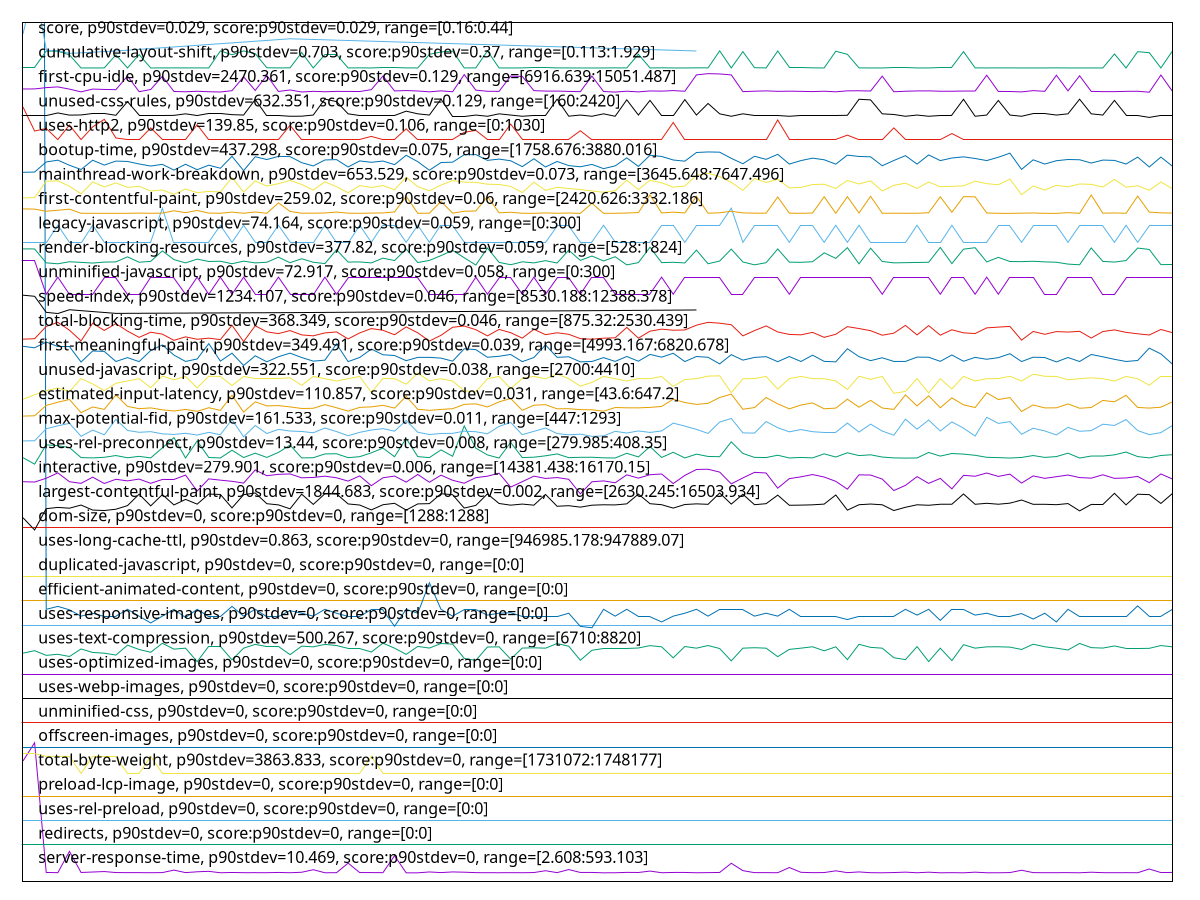 reset

$serverResponseTimeP90Stdev10469ScoreP90Stdev0Range2608593103 <<EOF
0 4.938210494431841
1 5.683629653021241
2 0.37080613270777485
3 0.3612603500721799
4 1.2342754047226232
5 0.36954298566714794
6 0.38832778665704276
7 0.40754566663229536
8 0.3667279722623222
9 0.36256860950711495
10 0.36283928387296355
11 0.35978066353887406
12 0.36506783615178395
13 0.4664083187255105
14 0.36381371159001863
15 0.39846905289750467
16 0.41615311146628176
17 0.3583280444421531
18 0.3702647839760776
19 0.3616122267477831
20 0.36205432821200256
21 0.3608814059599918
22 0.37117605434110135
23 0.3592032248917303
24 0.37868275675396995
25 0.4824051737471644
26 0.35860774128686335
27 0.3601956975665086
28 0.7527998427510827
29 0.364923476489998
30 0.3653204655599093
31 0.3611250128892556
32 1.0565055037121056
33 0.3559641549804084
34 0.35650550371210565
35 0.390845058259435
36 0.3650588136729223
37 0.39246910445452676
38 0.3810195787791298
39 0.36323627294287486
40 0.35938367446896274
41 0.35898668539905143
42 0.36197312590224795
43 0.3588603706949887
44 0.36717007372654165
45 0.4415333445040215
46 0.3635791271396165
47 0.4893975948649207
48 0.3701745591874614
49 0.3714106387915035
50 0.35590099762837707
51 0.35851751649824715
52 0.3735850561971541
53 0.36942569344194687
54 0.4273680526912766
55 0.35976261858115083
56 0.37024673901835436
57 0.37071590791915865
58 0.3585536064136936
59 0.3633264977314911
60 0.3708332001443597
61 0.7465472648999794
62 0.4442942230356775
63 0.36255056454939166
64 0.36270394669003925
65 0.3598167534543205
66 0.5719262090121675
67 0.37621962002474746
68 0.36237011497215926
69 0.36652947772736655
70 0.43717548721385857
71 0.3628573288306868
72 0.391963845638276
73 0.3607460687770675
74 0.3579039879356569
75 0.36683624200866166
76 0.38341955815632095
77 0.35847240410393905
78 0.3815970174262735
79 0.3566227959373067
80 0.3623881599298825
81 0.3562528743039803
82 0.3823188157352032
83 0.3586799211177563
84 0.35747993142916074
85 0.3658708367704682
86 0.4611662585069087
87 0.36343476747783054
88 0.36068291142503617
89 0.36145884460713557
90 0.362496429676222
91 0.3575611337389153
92 0.38073988193441954
93 0.3622257553103733
94 0.36037614714374105
95 0.3622257553103733
96 0.3586348087234482
97 0.5118996571458033
98 0.36651143276964326
99 0.3717264255516602
EOF

$redirectsP90Stdev0ScoreP90Stdev0Range00 <<EOF
0 1.5
1 1.5
2 1.5
3 1.5
4 1.5
5 1.5
6 1.5
7 1.5
8 1.5
9 1.5
10 1.5
11 1.5
12 1.5
13 1.5
14 1.5
15 1.5
16 1.5
17 1.5
18 1.5
19 1.5
20 1.5
21 1.5
22 1.5
23 1.5
24 1.5
25 1.5
26 1.5
27 1.5
28 1.5
29 1.5
30 1.5
31 1.5
32 1.5
33 1.5
34 1.5
35 1.5
36 1.5
37 1.5
38 1.5
39 1.5
40 1.5
41 1.5
42 1.5
43 1.5
44 1.5
45 1.5
46 1.5
47 1.5
48 1.5
49 1.5
50 1.5
51 1.5
52 1.5
53 1.5
54 1.5
55 1.5
56 1.5
57 1.5
58 1.5
59 1.5
60 1.5
61 1.5
62 1.5
63 1.5
64 1.5
65 1.5
66 1.5
67 1.5
68 1.5
69 1.5
70 1.5
71 1.5
72 1.5
73 1.5
74 1.5
75 1.5
76 1.5
77 1.5
78 1.5
79 1.5
80 1.5
81 1.5
82 1.5
83 1.5
84 1.5
85 1.5
86 1.5
87 1.5
88 1.5
89 1.5
90 1.5
91 1.5
92 1.5
93 1.5
94 1.5
95 1.5
96 1.5
97 1.5
98 1.5
99 1.5
EOF

$usesRelPreloadP90Stdev0ScoreP90Stdev0Range00 <<EOF
0 2.5
1 2.5
2 2.5
3 2.5
4 2.5
5 2.5
6 2.5
7 2.5
8 2.5
9 2.5
10 2.5
11 2.5
12 2.5
13 2.5
14 2.5
15 2.5
16 2.5
17 2.5
18 2.5
19 2.5
20 2.5
21 2.5
22 2.5
23 2.5
24 2.5
25 2.5
26 2.5
27 2.5
28 2.5
29 2.5
30 2.5
31 2.5
32 2.5
33 2.5
34 2.5
35 2.5
36 2.5
37 2.5
38 2.5
39 2.5
40 2.5
41 2.5
42 2.5
43 2.5
44 2.5
45 2.5
46 2.5
47 2.5
48 2.5
49 2.5
50 2.5
51 2.5
52 2.5
53 2.5
54 2.5
55 2.5
56 2.5
57 2.5
58 2.5
59 2.5
60 2.5
61 2.5
62 2.5
63 2.5
64 2.5
65 2.5
66 2.5
67 2.5
68 2.5
69 2.5
70 2.5
71 2.5
72 2.5
73 2.5
74 2.5
75 2.5
76 2.5
77 2.5
78 2.5
79 2.5
80 2.5
81 2.5
82 2.5
83 2.5
84 2.5
85 2.5
86 2.5
87 2.5
88 2.5
89 2.5
90 2.5
91 2.5
92 2.5
93 2.5
94 2.5
95 2.5
96 2.5
97 2.5
98 2.5
99 2.5
EOF

$preloadLcpImageP90Stdev0ScoreP90Stdev0Range00 <<EOF
0 3.5
1 3.5
2 3.5
3 3.5
4 3.5
5 3.5
6 3.5
7 3.5
8 3.5
9 3.5
10 3.5
11 3.5
12 3.5
13 3.5
14 3.5
15 3.5
16 3.5
17 3.5
18 3.5
19 3.5
20 3.5
21 3.5
22 3.5
23 3.5
24 3.5
25 3.5
26 3.5
27 3.5
28 3.5
29 3.5
30 3.5
31 3.5
32 3.5
33 3.5
34 3.5
35 3.5
36 3.5
37 3.5
38 3.5
39 3.5
40 3.5
41 3.5
42 3.5
43 3.5
44 3.5
45 3.5
46 3.5
47 3.5
48 3.5
49 3.5
50 3.5
51 3.5
52 3.5
53 3.5
54 3.5
55 3.5
56 3.5
57 3.5
58 3.5
59 3.5
60 3.5
61 3.5
62 3.5
63 3.5
64 3.5
65 3.5
66 3.5
67 3.5
68 3.5
69 3.5
70 3.5
71 3.5
72 3.5
73 3.5
74 3.5
75 3.5
76 3.5
77 3.5
78 3.5
79 3.5
80 3.5
81 3.5
82 3.5
83 3.5
84 3.5
85 3.5
86 3.5
87 3.5
88 3.5
89 3.5
90 3.5
91 3.5
92 3.5
93 3.5
94 3.5
95 3.5
96 3.5
97 3.5
98 3.5
99 3.5
EOF

$totalByteWeightP90Stdev3863833ScoreP90Stdev0Range17310721748177 <<EOF
0 5.240691184460744
1 5.239930521597387
2 5.127637666395003
3 5.1276852078239585
4 5.127542583537078
5 4.427732749252925
6 5.127495042108123
7 5.1274475006791675
8 5.1274475006791675
9 4.427827832110836
10 4.427637666395
11 5.127352417821243
12 4.427732749252925
13 4.427922914968761
14 4.427827832110836
15 4.427922914968761
16 4.427637666395
17 4.427637666395
18 4.4278753735398055
19 4.427827832110836
20 4.427922914968761
21 4.427732749252925
22 4.427732749252925
23 4.427922914968761
24 4.427685207823956
25 4.427732749252925
26 4.427827832110836
27 4.4278753735398055
28 4.427637666395
29 4.427732749252925
30 5.127399959250212
31 4.427827832110836
32 4.4281130806845965
33 4.427780290681881
34 4.428160622113552
35 4.4282081635425214
36 4.427827832110836
37 4.427732749252925
38 4.427922914968761
39 4.427827832110836
40 4.427637666395
41 4.427780290681881
42 4.427780290681881
43 4.427637666395
44 4.427732749252925
45 4.427732749252925
46 4.427637666395
47 4.427780290681881
48 4.427590124966045
49 4.42749504210812
50 4.427827832110836
51 4.427637666395
52 4.427827832110836
53 4.427732749252925
54 4.427732749252925
55 4.427637666395
56 4.427637666395
57 4.427780290681881
58 4.427922914968761
59 4.427732749252925
60 4.427732749252925
61 4.427922914968761
62 4.427732749252925
63 4.427685207823956
64 4.427780290681881
65 4.427827832110836
66 4.427780290681881
67 4.427732749252925
68 4.427732749252925
69 4.427732749252925
70 4.427732749252925
71 4.427685207823956
72 4.427732749252925
73 4.427732749252925
74 4.427732749252925
75 4.427685207823956
76 4.427827832110836
77 4.427732749252925
78 4.427922914968761
79 4.427685207823956
80 4.427827832110836
81 4.427827832110836
82 4.427732749252925
83 4.4278753735398055
84 4.427685207823956
85 4.427827832110836
86 4.427732749252925
87 4.427685207823956
88 4.427685207823956
89 4.427637666395
90 4.427827832110836
91 4.427780290681881
92 4.427827832110836
93 4.427732749252925
94 4.427732749252925
95 4.427827832110836
96 4.4278753735398055
97 4.427637666395
98 4.427590124966045
99 4.427827832110836
EOF

$offscreenImagesP90Stdev0ScoreP90Stdev0Range00 <<EOF
0 5.5
1 5.5
2 5.5
3 5.5
4 5.5
5 5.5
6 5.5
7 5.5
8 5.5
9 5.5
10 5.5
11 5.5
12 5.5
13 5.5
14 5.5
15 5.5
16 5.5
17 5.5
18 5.5
19 5.5
20 5.5
21 5.5
22 5.5
23 5.5
24 5.5
25 5.5
26 5.5
27 5.5
28 5.5
29 5.5
30 5.5
31 5.5
32 5.5
33 5.5
34 5.5
35 5.5
36 5.5
37 5.5
38 5.5
39 5.5
40 5.5
41 5.5
42 5.5
43 5.5
44 5.5
45 5.5
46 5.5
47 5.5
48 5.5
49 5.5
50 5.5
51 5.5
52 5.5
53 5.5
54 5.5
55 5.5
56 5.5
57 5.5
58 5.5
59 5.5
60 5.5
61 5.5
62 5.5
63 5.5
64 5.5
65 5.5
66 5.5
67 5.5
68 5.5
69 5.5
70 5.5
71 5.5
72 5.5
73 5.5
74 5.5
75 5.5
76 5.5
77 5.5
78 5.5
79 5.5
80 5.5
81 5.5
82 5.5
83 5.5
84 5.5
85 5.5
86 5.5
87 5.5
88 5.5
89 5.5
90 5.5
91 5.5
92 5.5
93 5.5
94 5.5
95 5.5
96 5.5
97 5.5
98 5.5
99 5.5
EOF

$unminifiedCssP90Stdev0ScoreP90Stdev0Range00 <<EOF
0 6.5
1 6.5
2 6.5
3 6.5
4 6.5
5 6.5
6 6.5
7 6.5
8 6.5
9 6.5
10 6.5
11 6.5
12 6.5
13 6.5
14 6.5
15 6.5
16 6.5
17 6.5
18 6.5
19 6.5
20 6.5
21 6.5
22 6.5
23 6.5
24 6.5
25 6.5
26 6.5
27 6.5
28 6.5
29 6.5
30 6.5
31 6.5
32 6.5
33 6.5
34 6.5
35 6.5
36 6.5
37 6.5
38 6.5
39 6.5
40 6.5
41 6.5
42 6.5
43 6.5
44 6.5
45 6.5
46 6.5
47 6.5
48 6.5
49 6.5
50 6.5
51 6.5
52 6.5
53 6.5
54 6.5
55 6.5
56 6.5
57 6.5
58 6.5
59 6.5
60 6.5
61 6.5
62 6.5
63 6.5
64 6.5
65 6.5
66 6.5
67 6.5
68 6.5
69 6.5
70 6.5
71 6.5
72 6.5
73 6.5
74 6.5
75 6.5
76 6.5
77 6.5
78 6.5
79 6.5
80 6.5
81 6.5
82 6.5
83 6.5
84 6.5
85 6.5
86 6.5
87 6.5
88 6.5
89 6.5
90 6.5
91 6.5
92 6.5
93 6.5
94 6.5
95 6.5
96 6.5
97 6.5
98 6.5
99 6.5
EOF

$usesWebpImagesP90Stdev0ScoreP90Stdev0Range00 <<EOF
0 7.5
1 7.5
2 7.5
3 7.5
4 7.5
5 7.5
6 7.5
7 7.5
8 7.5
9 7.5
10 7.5
11 7.5
12 7.5
13 7.5
14 7.5
15 7.5
16 7.5
17 7.5
18 7.5
19 7.5
20 7.5
21 7.5
22 7.5
23 7.5
24 7.5
25 7.5
26 7.5
27 7.5
28 7.5
29 7.5
30 7.5
31 7.5
32 7.5
33 7.5
34 7.5
35 7.5
36 7.5
37 7.5
38 7.5
39 7.5
40 7.5
41 7.5
42 7.5
43 7.5
44 7.5
45 7.5
46 7.5
47 7.5
48 7.5
49 7.5
50 7.5
51 7.5
52 7.5
53 7.5
54 7.5
55 7.5
56 7.5
57 7.5
58 7.5
59 7.5
60 7.5
61 7.5
62 7.5
63 7.5
64 7.5
65 7.5
66 7.5
67 7.5
68 7.5
69 7.5
70 7.5
71 7.5
72 7.5
73 7.5
74 7.5
75 7.5
76 7.5
77 7.5
78 7.5
79 7.5
80 7.5
81 7.5
82 7.5
83 7.5
84 7.5
85 7.5
86 7.5
87 7.5
88 7.5
89 7.5
90 7.5
91 7.5
92 7.5
93 7.5
94 7.5
95 7.5
96 7.5
97 7.5
98 7.5
99 7.5
EOF

$usesOptimizedImagesP90Stdev0ScoreP90Stdev0Range00 <<EOF
0 8.5
1 8.5
2 8.5
3 8.5
4 8.5
5 8.5
6 8.5
7 8.5
8 8.5
9 8.5
10 8.5
11 8.5
12 8.5
13 8.5
14 8.5
15 8.5
16 8.5
17 8.5
18 8.5
19 8.5
20 8.5
21 8.5
22 8.5
23 8.5
24 8.5
25 8.5
26 8.5
27 8.5
28 8.5
29 8.5
30 8.5
31 8.5
32 8.5
33 8.5
34 8.5
35 8.5
36 8.5
37 8.5
38 8.5
39 8.5
40 8.5
41 8.5
42 8.5
43 8.5
44 8.5
45 8.5
46 8.5
47 8.5
48 8.5
49 8.5
50 8.5
51 8.5
52 8.5
53 8.5
54 8.5
55 8.5
56 8.5
57 8.5
58 8.5
59 8.5
60 8.5
61 8.5
62 8.5
63 8.5
64 8.5
65 8.5
66 8.5
67 8.5
68 8.5
69 8.5
70 8.5
71 8.5
72 8.5
73 8.5
74 8.5
75 8.5
76 8.5
77 8.5
78 8.5
79 8.5
80 8.5
81 8.5
82 8.5
83 8.5
84 8.5
85 8.5
86 8.5
87 8.5
88 8.5
89 8.5
90 8.5
91 8.5
92 8.5
93 8.5
94 8.5
95 8.5
96 8.5
97 8.5
98 8.5
99 8.5
EOF

$usesTextCompressionP90Stdev500267ScoreP90Stdev0Range67108820 <<EOF
0 9.354866666666666
1 9.455379487179487
2 9.265123076923077
3 9.3082
4 9.21845641025641
5 9.527174358974358
6 9.383584615384615
7 9.354866666666666
8 9.275892307692308
9 9.681533333333334
10 9.505635897435898
11 9.390764102564102
12 9.760507692307693
13 9.519994871794871
14 9.559482051282052
15 9.006661538461538
16 9.613328205128205
17 9.613328205128205
18 9.082046153846154
19 9.559482051282052
20 9.713841025641026
21 9.613328205128205
22 9.613328205128205
23 9.293841025641026
24 9.642046153846154
25 9.613328205128205
26 9.713841025641026
27 9.667174358974359
28 9.559482051282052
29 9.559482051282052
30 9.401533333333333
31 9.764097435897435
32 9.559482051282052
33 9.304610256410257
34 9.631276923076923
35 9.563071794871796
36 9.749738461538461
37 9.724610256410257
38 9.143071794871794
39 9.056917948717949
40 9.606148717948718
41 9.613328205128205
42 9.110764102564103
43 9.563071794871796
44 9.573841025641025
45 9.559482051282052
46 9.749738461538461
47 9.63845641025641
48 9.064097435897436
49 9.473328205128205
50 9.559482051282052
51 9.559482051282052
52 9.559482051282052
53 9.566661538461538
54 9.663584615384615
55 9.613328205128205
56 9.164610256410256
57 9.627687179487179
58 9.559482051282052
59 9.667174358974359
60 9.545123076923076
61 9.038969230769231
62 9.559482051282052
63 9.57743076923077
64 9.559482051282052
65 9.211276923076923
66 9.50922564102564
67 9.559482051282052
68 9.616917948717948
69 9.451789743589742
70 9.613328205128205
71 9.08922564102564
72 9.71743076923077
73 9.591789743589743
74 9.559482051282052
75 9.168199999999999
76 9.08922564102564
77 9.624097435897436
78 9.010251282051282
79 9.559482051282052
80 9.04973846153846
81 9.703071794871795
82 9.559482051282052
83 9.613328205128205
84 9.616917948717948
85 9.602558974358974
86 9.505635897435898
87 9.721020512820512
88 9.616917948717948
89 9.559482051282052
90 9.484097435897436
91 9.753328205128206
92 9.581020512820512
93 9.563071794871796
94 9.649225641025641
95 9.559482051282052
96 9.559482051282052
97 9.552302564102565
98 9.667174358974359
99 9.613328205128205
EOF

$usesResponsiveImagesP90Stdev0ScoreP90Stdev0Range00 <<EOF
0 10.5
1 10.5
2 10.5
3 10.5
4 10.5
5 10.5
6 10.5
7 10.5
8 10.5
9 10.5
10 10.5
11 10.5
12 10.5
13 10.5
14 10.5
15 10.5
16 10.5
17 10.5
18 10.5
19 10.5
20 10.5
21 10.5
22 10.5
23 10.5
24 10.5
25 10.5
26 10.5
27 10.5
28 10.5
29 10.5
30 10.5
31 10.5
32 10.5
33 10.5
34 10.5
35 10.5
36 10.5
37 10.5
38 10.5
39 10.5
40 10.5
41 10.5
42 10.5
43 10.5
44 10.5
45 10.5
46 10.5
47 10.5
48 10.5
49 10.5
50 10.5
51 10.5
52 10.5
53 10.5
54 10.5
55 10.5
56 10.5
57 10.5
58 10.5
59 10.5
60 10.5
61 10.5
62 10.5
63 10.5
64 10.5
65 10.5
66 10.5
67 10.5
68 10.5
69 10.5
70 10.5
71 10.5
72 10.5
73 10.5
74 10.5
75 10.5
76 10.5
77 10.5
78 10.5
79 10.5
80 10.5
81 10.5
82 10.5
83 10.5
84 10.5
85 10.5
86 10.5
87 10.5
88 10.5
89 10.5
90 10.5
91 10.5
92 10.5
93 10.5
94 10.5
95 10.5
96 10.5
97 10.5
98 10.5
99 10.5
EOF

$efficientAnimatedContentP90Stdev0ScoreP90Stdev0Range00 <<EOF
0 11.5
1 11.5
2 11.5
3 11.5
4 11.5
5 11.5
6 11.5
7 11.5
8 11.5
9 11.5
10 11.5
11 11.5
12 11.5
13 11.5
14 11.5
15 11.5
16 11.5
17 11.5
18 11.5
19 11.5
20 11.5
21 11.5
22 11.5
23 11.5
24 11.5
25 11.5
26 11.5
27 11.5
28 11.5
29 11.5
30 11.5
31 11.5
32 11.5
33 11.5
34 11.5
35 11.5
36 11.5
37 11.5
38 11.5
39 11.5
40 11.5
41 11.5
42 11.5
43 11.5
44 11.5
45 11.5
46 11.5
47 11.5
48 11.5
49 11.5
50 11.5
51 11.5
52 11.5
53 11.5
54 11.5
55 11.5
56 11.5
57 11.5
58 11.5
59 11.5
60 11.5
61 11.5
62 11.5
63 11.5
64 11.5
65 11.5
66 11.5
67 11.5
68 11.5
69 11.5
70 11.5
71 11.5
72 11.5
73 11.5
74 11.5
75 11.5
76 11.5
77 11.5
78 11.5
79 11.5
80 11.5
81 11.5
82 11.5
83 11.5
84 11.5
85 11.5
86 11.5
87 11.5
88 11.5
89 11.5
90 11.5
91 11.5
92 11.5
93 11.5
94 11.5
95 11.5
96 11.5
97 11.5
98 11.5
99 11.5
EOF

$duplicatedJavascriptP90Stdev0ScoreP90Stdev0Range00 <<EOF
0 12.5
1 12.5
2 12.5
3 12.5
4 12.5
5 12.5
6 12.5
7 12.5
8 12.5
9 12.5
10 12.5
11 12.5
12 12.5
13 12.5
14 12.5
15 12.5
16 12.5
17 12.5
18 12.5
19 12.5
20 12.5
21 12.5
22 12.5
23 12.5
24 12.5
25 12.5
26 12.5
27 12.5
28 12.5
29 12.5
30 12.5
31 12.5
32 12.5
33 12.5
34 12.5
35 12.5
36 12.5
37 12.5
38 12.5
39 12.5
40 12.5
41 12.5
42 12.5
43 12.5
44 12.5
45 12.5
46 12.5
47 12.5
48 12.5
49 12.5
50 12.5
51 12.5
52 12.5
53 12.5
54 12.5
55 12.5
56 12.5
57 12.5
58 12.5
59 12.5
60 12.5
61 12.5
62 12.5
63 12.5
64 12.5
65 12.5
66 12.5
67 12.5
68 12.5
69 12.5
70 12.5
71 12.5
72 12.5
73 12.5
74 12.5
75 12.5
76 12.5
77 12.5
78 12.5
79 12.5
80 12.5
81 12.5
82 12.5
83 12.5
84 12.5
85 12.5
86 12.5
87 12.5
88 12.5
89 12.5
90 12.5
91 12.5
92 12.5
93 12.5
94 12.5
95 12.5
96 12.5
97 12.5
98 12.5
99 12.5
EOF

$usesLongCacheTtlP90Stdev0863ScoreP90Stdev0Range94698517894788907 <<EOF
0 106.95071832643589
1 168.57644138197065
2 11.151437145890668
3 11.270437145896722
4 11.130437145911856
5 10.871437145891832
6 10.99043714592699
7 10.871437145891832
8 10.871437145891832
9 11.151437145890668
10 10.871437145891832
11 10.5914371459221
12 10.871437145891832
13 11.151437145890668
14 10.815437145909527
15 11.151437145890668
16 10.871437145891832
17 10.871437145891832
18 11.270437145896722
19 10.871437145891832
20 11.151437145890668
21 10.871437145891832
22 10.871437145891832
23 11.095437145908363
24 10.99043714592699
25 10.871437145891832
26 11.151437145890668
27 10.99043714592699
28 10.871437145891832
29 10.871437145891832
30 11.151437145890668
31 11.151437145890668
32 10.45843714592047
33 11.151437145890668
34 10.99043714592699
35 12.236437145882519
36 11.151437145890668
37 10.871437145891832
38 11.151437145890668
39 11.151437145890668
40 10.913437145907665
41 10.99043714592699
42 11.011437145905802
43 10.871437145891832
44 10.871437145891832
45 10.871437145891832
46 10.871437145891832
47 10.99043714592699
48 10.45143714590813
49 10.395437145896722
50 11.151437145890668
51 10.871437145891832
52 11.151437145890668
53 10.871437145891832
54 10.871437145891832
55 10.633437145908829
56 10.871437145891832
57 10.99043714592699
58 11.151437145890668
59 10.871437145891832
60 11.151437145890668
61 11.151437145890668
62 11.151437145890668
63 10.871437145891832
64 10.99043714592699
65 10.871437145891832
66 11.151437145890668
67 10.871437145891832
68 10.871437145891832
69 10.871437145891832
70 10.871437145891832
71 10.731437145906966
72 10.871437145891832
73 10.871437145891832
74 10.871437145891832
75 10.871437145891832
76 11.151437145890668
77 10.913437145907665
78 11.151437145890668
79 10.696437145903474
80 11.151437145890668
81 11.151437145890668
82 10.913437145907665
83 10.99043714592699
84 10.871437145891832
85 10.871437145891832
86 10.97643714590231
87 10.752437145914882
88 10.99043714592699
89 10.633437145908829
90 11.151437145890668
91 10.871437145891832
92 10.871437145891832
93 10.871437145891832
94 10.871437145891832
95 10.871437145891832
96 11.291437145904638
97 10.871437145891832
98 10.871437145891832
99 11.151437145890668
EOF

$domSizeP90Stdev0ScoreP90Stdev0Range12881288 <<EOF
0 14.5
1 14.5
2 14.5
3 14.5
4 14.5
5 14.5
6 14.5
7 14.5
8 14.5
9 14.5
10 14.5
11 14.5
12 14.5
13 14.5
14 14.5
15 14.5
16 14.5
17 14.5
18 14.5
19 14.5
20 14.5
21 14.5
22 14.5
23 14.5
24 14.5
25 14.5
26 14.5
27 14.5
28 14.5
29 14.5
30 14.5
31 14.5
32 14.5
33 14.5
34 14.5
35 14.5
36 14.5
37 14.5
38 14.5
39 14.5
40 14.5
41 14.5
42 14.5
43 14.5
44 14.5
45 14.5
46 14.5
47 14.5
48 14.5
49 14.5
50 14.5
51 14.5
52 14.5
53 14.5
54 14.5
55 14.5
56 14.5
57 14.5
58 14.5
59 14.5
60 14.5
61 14.5
62 14.5
63 14.5
64 14.5
65 14.5
66 14.5
67 14.5
68 14.5
69 14.5
70 14.5
71 14.5
72 14.5
73 14.5
74 14.5
75 14.5
76 14.5
77 14.5
78 14.5
79 14.5
80 14.5
81 14.5
82 14.5
83 14.5
84 14.5
85 14.5
86 14.5
87 14.5
88 14.5
89 14.5
90 14.5
91 14.5
92 14.5
93 14.5
94 14.5
95 14.5
96 14.5
97 14.5
98 14.5
99 14.5
EOF

$largestContentfulPaintP90Stdev1844683ScoreP90Stdev0002Range263024516503934 <<EOF
0 14.90235963121843
1 14.401341424377584
2 15.274170583809926
3 15.325333185640371
4 15.293827668550755
5 15.422578763948902
6 15.21708546034366
7 15.198664186184965
8 15.251531220506635
9 15.399335160988192
10 15.86748352853845
11 15.388542863470324
12 15.851132215239822
13 15.427132043755641
14 15.654405032982593
15 15.459749834099208
16 15.87295841867847
17 15.85603402336714
18 15.306023973269708
19 15.846633761955282
20 15.918083379575235
21 15.477835261645346
22 15.429518774003686
23 15.267151750380256
24 15.86938523811703
25 15.449570740894432
26 15.884718352383747
27 15.879841142396996
28 15.46869601383618
29 15.423021366491524
30 15.223200011463515
31 15.435545427767911
32 15.494231562209947
33 15.215909887874647
34 15.469849447978682
35 15.480225818270812
36 15.887184561957094
37 15.845920306553742
38 15.298526678674724
39 15.408811621973276
40 15.88051228899676
41 15.486572138537353
42 15.417900744238217
43 15.462375056985692
44 15.4174423442231
45 15.858010183317838
46 15.373470708143765
47 15.396559069506225
48 15.336396991967575
49 15.41748957265299
50 15.433402765736837
51 15.427532337496483
52 15.47133889272134
53 15.873278139843318
54 15.477988262079679
55 15.436553514230923
56 15.297323118988
57 15.44473419983342
58 15.471315497156533
59 15.452456540083334
60 15.915382558403405
61 15.461470884000947
62 15.864223236325035
63 15.436783315526363
64 15.478607533934111
65 15.828778518342327
66 15.41324349629068
67 15.419830605022113
68 15.431680239946662
69 15.461830618141121
70 15.835080343305707
71 15.21370726104312
72 15.435519572389047
73 15.463879752575503
74 15.433776876123607
75 15.19771371403342
76 15.331107025182092
77 15.433523132638015
78 15.413569011684196
79 15.454722356804853
80 15.45710006773469
81 15.875528268417408
82 15.45351393215255
83 15.494193462423334
84 15.456038466650309
85 15.50028281411474
86 15.628225942589033
87 15.452104568023074
88 15.45363774279341
89 15.437028531656557
90 15.48298846276927
91 15.183385625127773
92 15.44748224943514
93 15.4438455510085
94 15.903055008938887
95 15.428689816666544
96 15.865965768602871
97 15.849852128004663
98 15.488735135031298
99 15.897713714033419
EOF

$interactiveP90Stdev279901ScoreP90Stdev0006Range143814381617015 <<EOF
0 16.37860383615952
1 16.365405070659964
2 16.52026649870797
3 16.73946477246431
4 16.37837041883344
5 16.31073704553928
6 16.565864432743673
7 16.306358923934077
8 16.477837415792994
9 16.412798349526575
10 16.48662881221516
11 16.31250201799523
12 16.470938668291886
13 16.469377303238435
14 16.649951196494804
15 15.994916935170247
16 16.495834735310382
17 16.442808505791643
18 16.394460465693676
19 16.322779410984836
20 16.861310585254778
21 16.624219045487855
22 16.680896428192636
23 16.697000536337576
24 16.53768111858725
25 16.553459848604156
26 16.60568345999203
27 16.539435123241134
28 16.404104257194557
29 16.616980014896928
30 16.21483064709229
31 16.539179770310923
32 16.610269969836537
33 16.36264540292411
34 16.676493839952048
35 16.357424447913786
36 16.646702477276964
37 16.437599081034783
38 16.317558174748825
39 16.544884152289338
40 16.605358644315388
41 16.727235110706506
42 16.159199986420816
43 16.379250655255866
44 16.606282470720387
45 16.51227743919097
46 16.54873750674942
47 16.47807027066768
48 15.883829130080542
49 16.376484519329047
50 16.411915582072908
51 16.33554902607525
52 16.66036414026895
53 16.525218883180454
54 16.664691641249224
55 16.695492041714612
56 16.302828135345088
57 16.63718748714397
58 16.87984420217074
59 16.889892958671073
60 16.772620438117492
61 16.28989540935212
62 16.534019560050524
63 16.76268979640867
64 16.73527001001164
65 16.113768256770307
66 16.504635130954753
67 16.578638547445188
68 16.67160023164962
69 16.57030386155018
70 16.394095434742788
71 16.072620438117493
72 16.6595893634818
73 16.6518941848151
74 16.486750864166382
75 16.01681176158168
76 16.22817958711247
77 16.586871992090327
78 16.310062947550605
79 16.512967567044207
80 16.086113928144425
81 16.63936614259589
82 16.60316170919335
83 16.735343128692094
84 16.595947145237805
85 16.68874290628274
86 16.322370227599972
87 16.616787656522188
88 16.51736087483689
89 16.58436008419094
90 16.652661087282816
91 16.547754060497272
92 16.524235436928308
93 16.661929161256424
94 16.51644351662285
95 16.532422760559623
96 16.594911391006562
97 16.339497716045614
98 16.69629522229686
99 16.487037433148636
EOF

$usesRelPreconnectP90Stdev1344ScoreP90Stdev0008Range27998540835 <<EOF
0 17.362569618477313
1 17.098727788476722
2 17.88974095543535
3 17.853560138482887
4 17.77819766810787
5 17.36683910125997
6 17.354445402668027
7 17.37901322645166
8 17.45096011060055
9 17.359178429295657
10 17.417414174451103
11 17.35344512384466
12 17.764291352758644
13 18.185164782679134
14 17.35132258097557
15 18.04839493563889
16 17.370962201775793
17 17.35207888935421
18 17.66802061527084
19 17.37010830521926
20 17.546840495376795
21 17.373377509178553
22 17.57928856452499
23 17.87895746177858
24 17.35334753566677
25 17.36127657512028
26 17.517808012454726
27 17.524102449928588
28 17.364009044101177
29 17.40502047585916
30 17.561503119104664
31 17.75609394581594
32 17.402531977322983
33 18.15220435986864
34 17.40709422463931
35 17.365765631303187
36 17.68192693062007
37 17.42031742274331
38 18.664591087876445
39 17.752946727079014
40 17.476479419118604
41 17.349053655839644
42 17.987011971746515
43 17.367278248060472
44 17.383087532878537
45 17.439542293787504
46 17.516612557275582
47 17.364496984990627
48 17.377817771272515
49 17.380843004787085
50 17.356811915981844
51 17.349517199684616
52 17.54415682048484
53 17.39360265904611
54 17.81918470282138
55 17.372108862865993
56 17.584070385241567
57 17.35271321251049
58 17.508317562154993
59 17.41353504438
60 17.40289793299007
61 18.01192135415276
62 17.53598381058661
63 17.375573243181062
64 17.369010438218005
65 17.46408572052666
66 17.351712933687125
67 17.372645597844382
68 17.354811358335112
69 17.52036970212432
70 17.39013827873104
71 17.563064529950893
72 17.449423096798796
73 17.480797695990205
74 17.38979672010843
75 17.35344512384466
76 17.346296789814268
77 17.351151801664262
78 17.57728800687826
79 17.428246462196814
80 17.533836870673046
81 17.509464223245192
82 17.460230987500037
83 17.37911081462955
84 17.366204778103686
85 17.34839493563889
86 17.37198687764363
87 17.451228478089746
88 17.374572964357696
89 17.40819209164056
90 17.547426024444132
91 17.347931391793914
92 17.430247019843545
93 17.42934432919807
94 17.478601961987696
95 17.594219555742054
96 17.408777620707898
97 17.354055049956468
98 17.4530338593807
99 17.484798811283667
EOF

$maxPotentialFidP90Stdev161533ScoreP90Stdev0011Range4471293 <<EOF
0 18.048980392156864
1 18.056986928104575
2 18.549960784313726
3 18.667771241830067
4 18.770712418300654
5 18.238849673202616
6 18.492771241830066
7 18.29832679738562
8 18.935418300653595
9 18.479045751633986
10 18.403555555555556
11 18.428718954248367
12 18.339503267973857
13 18.31548366013072
14 18.36237908496732
15 18.29032026143791
16 18.400124183006536
17 18.30518954248366
18 18.923980392156864
19 18.21940522875817
20 18.68264052287582
21 18.353228758169934
22 18.521366013071898
23 18.45502614379085
24 18.43672549019608
25 18.384111111111114
26 18.578555555555557
27 18.433294117647062
28 18.262869281045752
29 18.401267973856207
30 18.496202614379087
31 18.553392156862746
32 18.449307189542484
33 18.888522875816996
34 18.4058431372549
35 18.3120522875817
36 18.35551633986928
37 18.360091503267974
38 18.449307189542484
39 18.425287581699347
40 18.342934640522877
41 18.64375163398693
42 18.807313725490197
43 18.30518954248366
44 18.442444444444444
45 18.577411764705882
46 18.350941176470588
47 18.299470588235295
48 18.328065359477126
49 18.235418300653595
50 18.25486274509804
51 18.44358823529412
52 18.373816993464054
53 18.45845751633987
54 18.39783660130719
55 18.457313725490195
56 18.778718954248365
57 18.657477124183007
58 18.52250980392157
59 18.356660130718954
60 18.822183006535948
61 18.96973202614379
62 18.378392156862745
63 18.371529411764705
64 18.842771241830064
65 18.591137254901962
66 18.421856209150327
67 18.515647058823532
68 18.427575163398693
69 18.37496078431373
70 18.37496078431373
71 18.782150326797385
72 18.411562091503267
73 18.737542483660132
74 18.453882352941175
75 18.28345751633987
76 18.94113725490196
77 18.52937254901961
78 18.905679738562092
79 18.456169934640524
80 18.829045751633988
81 18.57283660130719
82 18.250287581699347
83 19.016627450980394
84 18.76842483660131
85 18.839339869281044
86 18.32349019607843
87 18.568261437908497
88 18.45845751633987
89 18.294895424836604
90 18.60486274509804
91 18.44473202614379
92 18.47218300653595
93 18.735254901960786
94 18.68378431372549
95 18.925124183006538
96 18.474470588235295
97 18.306333333333335
98 18.389830065359476
99 18.68378431372549
EOF

$estimatedInputLatencyP90Stdev110857ScoreP90Stdev0031Range4366472 <<EOF
0 19.06690787496243
1 19.07974226029456
2 19.504328975052598
3 19.634356026450256
4 19.747971896603545
5 19.205771716260895
6 19.441209047189663
7 19.342110760444847
8 19.929757288848812
9 19.46393222122032
10 19.370514727983167
11 19.402705891193268
12 19.324437180643223
13 19.275203636910128
14 19.339585963330325
15 19.261527652539826
16 19.40964908325819
17 19.300451608055305
18 19.917133303276223
19 19.229757288848813
20 19.650767207694617
21 19.48476179741509
22 19.497385782987674
23 19.443102645025547
24 19.37935151788398
25 19.386925909227532
26 19.53588893898407
27 19.408386684700933
28 19.272047640516984
29 19.424797865945294
30 19.444996242861436
31 19.508116170724374
32 19.393237902013826
33 19.8779989480012
34 19.34526675683799
35 19.302976405169822
36 19.340217162608955
37 19.369883528704538
38 19.5472505259994
39 19.5687113014728
40 19.44057784791103
41 19.647611211301474
42 19.788368650435828
43 19.303923204087766
44 19.51316576495341
45 19.53462654042681
46 19.364202735196873
47 19.369883528704538
48 19.331380372708146
49 19.324437180643223
50 19.267629245566575
51 19.417223474601744
52 19.406493086865044
53 19.403337090471894
54 19.42290426810941
55 19.46266982266306
56 19.756808686504357
57 19.622994439434926
58 19.54598812744214
59 19.588909678388937
60 19.82750300571085
61 19.967629245566574
62 19.34716035467388
63 19.416592275323115
64 19.82750300571085
65 19.56744890291554
66 19.362940336639618
67 19.520740156296963
68 19.60658325819056
69 19.36546513375413
70 19.394500300571085
71 19.760595882176133
72 19.43110985873159
73 19.711362338443042
74 19.398287496242858
75 19.342741959723476
76 19.936069281635106
77 19.48160580102194
78 19.896934926360082
79 19.409017883979562
80 19.812354223023743
81 19.529576946197775
82 19.417854673880374
83 20.019387586414187
84 19.745447099489027
85 19.823715810039072
86 19.25437406071536
87 19.52452735196874
88 19.403337090471897
89 19.404599489029156
90 19.564924105801023
91 19.38818830778479
92 19.418485873159003
93 19.708837541328524
94 19.652029606251876
95 19.918395701833482
96 19.42101067027352
97 19.395131499849715
98 19.431741058010218
99 19.652029606251876
EOF

$unusedJavascriptP90Stdev322551ScoreP90Stdev0038Range27004410 <<EOF
0 19.754125000000002
1 19.941625000000002
2 20.110375
3 20.216625
4 20.072875000000003
5 20.604125000000003
6 20.385375000000003
7 20.110375
8 20.410375000000002
9 20.504125000000002
10 20.597875000000002
11 20.235375
12 20.710375000000003
13 20.554125000000003
14 20.691625000000002
15 20.222875000000002
16 20.697875000000003
17 20.691625000000002
18 20.316625000000002
19 20.691625000000002
20 20.597875000000002
21 20.597875000000002
22 20.597875000000002
23 20.635375000000003
24 20.329125
25 20.691625000000002
26 20.597875000000002
27 20.504125000000002
28 20.597875000000002
29 20.691625000000002
30 20.035375000000002
31 20.610375
32 20.597875000000002
33 20.372875
34 20.822875000000003
35 20.510375000000003
36 20.597875000000002
37 20.504125000000002
38 20.104125000000003
39 20.054125000000003
40 20.597875000000002
41 20.691625000000002
42 20.191625000000002
43 20.604125000000003
44 20.691625000000002
45 20.597875000000002
46 20.785375000000002
47 20.604125000000003
48 20.291625000000003
49 20.447875000000003
50 20.691625000000002
51 20.597875000000002
52 20.504125000000002
53 20.604125000000003
54 20.597875000000002
55 20.691625000000002
56 20.285375000000002
57 20.566625000000002
58 20.597875000000002
59 20.704125
60 20.716625
61 20.029125
62 20.597875000000002
63 20.604125000000003
64 20.691625000000002
65 20.172875
66 20.604125000000003
67 20.691625000000002
68 20.604125000000003
69 20.597875000000002
70 20.504125000000002
71 20.160375000000002
72 20.697875000000003
73 20.572875000000003
74 20.691625000000002
75 19.997875
76 20.079125
77 20.604125000000003
78 20.016625
79 20.597875000000002
80 20.179125000000003
81 20.697875000000003
82 20.504125000000002
83 20.597875000000002
84 20.604125000000003
85 20.697875000000003
86 20.504125000000002
87 20.785375000000002
88 20.697875000000003
89 20.691625000000002
90 20.554125000000003
91 20.597875000000002
92 20.635375000000003
93 20.597875000000002
94 20.504125000000002
95 20.691625000000002
96 20.597875000000002
97 20.329125
98 20.691625000000002
99 20.691625000000002
EOF

$firstMeaningfulPaintP90Stdev349491ScoreP90Stdev0039Range49931676820678 <<EOF
0 21.92651571616379
1 21.86480534405879
2 22.100585866602
3 21.91664567248964
4 21.91744426308404
5 21.281602963115347
6 21.734987203329958
7 21.716182615328826
8 21.303628717127072
9 21.463156057208113
10 21.298521311140625
11 21.755060233844805
12 21.981602963115346
13 21.56609304464494
14 21.306025277252424
15 21.406532068632316
16 22.03501761081275
17 21.319509606887557
18 21.645166389745846
19 21.140116570276195
20 21.53694856105034
21 21.290315720518443
22 21.49961004918504
23 21.645625204875106
24 21.467321657110208
25 21.317997041089143
26 21.358240330983573
27 22.022522913352187
28 21.299632873567187
29 21.468620844967635
30 21.81263312358427
31 21.57951273022406
32 21.55007182998238
33 21.337349789662806
34 21.471309091687196
35 21.472642966599068
36 21.44224501899154
37 21.317970237456162
38 21.823774237579293
39 21.790428941466722
40 21.477368814986608
41 21.51736456544704
42 21.591832415728103
43 21.297537985703226
44 21.46631257916269
45 21.98145869650254
46 21.47398945498529
47 21.497158830670863
48 21.288970283255086
49 21.30382159817225
50 21.462522230122328
51 21.307363882217178
52 21.509533174563728
53 21.315224704540626
54 21.593195196518682
55 21.481018839124893
56 21.640727497899633
57 21.300532109175624
58 21.508752715838696
59 21.475466282606394
60 21.206129713816786
61 21.583508573783945
62 21.359867994735374
63 21.47057067787664
64 21.501958257658742
65 21.2960133319919
66 21.50687856377575
67 21.304351889656125
68 21.562705275660726
69 21.30874926214929
70 21.289201004723296
71 21.826943373008216
72 21.50204077080341
73 21.338221170515403
74 21.456926052005052
75 21.306326949513817
76 21.306760012132962
77 21.48412806055068
78 21.4775958575248
79 21.31074219109564
80 21.57044994890792
81 21.313636457896145
82 21.47156871903411
83 21.395264031551704
84 21.461479516243227
85 21.62144254675057
86 21.301441856012683
87 21.479894663223988
88 21.465340290515343
89 21.28677291091208
90 21.46663895281134
91 21.303394842290274
92 21.59118334736082
93 21.49621439677936
94 21.39226622914929
95 21.304609940318745
96 21.34480698080725
97 21.850491415704827
98 21.61533026730805
99 21.19402918742947
EOF

$totalBlockingTimeP90Stdev368349ScoreP90Stdev0046Range875322530439 <<EOF
0 22.21813325485027
1 22.237197967293127
2 22.740728241375603
3 22.906623411330703
4 22.58611509162637
5 22.14750564451665
6 22.870471473743127
7 22.57629199854019
8 22.85518228929067
9 22.55064066625723
10 22.291763319084733
11 22.503125683435897
12 22.42538979506796
13 22.170471473743127
14 22.31302023514961
15 22.214320312361696
16 22.25986328898972
17 22.200594196020653
18 22.789057764036055
19 22.119625885658028
20 22.767461972707505
21 22.518070511519852
22 22.44643318635348
23 22.570320930603085
24 22.393199266417103
25 22.355040291227102
26 22.47411181249583
27 22.514568085535196
28 22.228280924665793
29 22.47371193015234
30 22.65224057011661
31 22.582054069567135
32 22.399620738185668
33 22.72048842771955
34 22.47844426839847
35 22.139967933834555
36 22.376846985937053
37 22.705996863173922
38 22.757187999172046
39 22.605970036399984
40 22.35301609538348
41 22.61844121804448
42 22.48466103281718
43 22.261028857846696
44 22.62410391425782
45 22.40314318211839
46 22.4802020348857
47 22.418103738590112
48 22.24048925158748
49 22.215750165794912
50 22.258807103920386
51 22.274039094235512
52 22.698995347529284
53 22.260298679360133
54 22.545331382150803
55 22.629392942107277
56 22.585173771449504
57 22.594605084694987
58 22.79198109938026
59 22.90848508050075
60 22.872927485323576
61 22.810119028489492
62 22.353547524242828
63 22.56897067234432
64 22.761175860397284
65 22.513411810725536
66 22.412343097416596
67 22.396264395560102
68 22.496886041362256
69 22.293084503657024
70 22.41883248722324
71 22.73145063737419
72 22.654424909544748
73 22.566523239884468
74 22.380193319588585
75 22.463699143177355
76 22.7829854148141
77 22.391633576907733
78 22.77342493814182
79 22.38256639966991
80 22.602641337607462
81 22.477889961884195
82 22.448855358069345
83 22.681298528204202
84 22.71247266937295
85 22.740748974250383
86 22.17836092836979
87 22.53438347103049
88 22.418159026256195
89 22.529195009539166
90 22.508883464902546
91 22.540325465281118
92 22.26460349142973
93 22.529993582681616
94 22.599255682986517
95 22.496945380279733
96 22.439045610281873
97 22.389684448369355
98 22.61545067958891
99 22.485154570560546
EOF

$speedIndexP90Stdev1234107ScoreP90Stdev0046Range853018812388378 <<EOF
0 24.020328628539936
1 23.97488738716849
2 23.317191335419917
3 23.26891130207634
4 23.42426503093723
8 23.27488738716849
23 23.305535569528143
58 23.413993359161456
EOF

$unminifiedJavascriptP90Stdev72917ScoreP90Stdev0058Range0300 <<EOF
0 25.459
1 25.459
2 24.059
3 24.759
4 24.059
5 24.059
6 24.059
7 24.759
8 24.759
9 24.059
10 24.059
11 24.759
12 24.759
13 24.759
14 24.059
15 24.759
16 24.059
17 24.759
18 24.059
19 24.759
20 24.059
21 24.059
22 24.759
23 24.059
24 24.059
25 24.059
26 24.759
27 24.059
28 24.759
29 24.759
30 24.759
31 24.759
32 24.759
33 24.759
34 24.759
35 24.059
36 24.059
37 24.059
38 24.059
39 24.759
40 24.059
41 24.759
42 24.759
43 24.059
44 24.759
45 24.059
46 24.759
47 24.759
48 24.059
49 24.759
50 24.759
51 24.059
52 24.059
53 24.059
54 24.059
55 24.759
56 24.059
57 24.759
58 24.759
59 24.759
60 24.759
61 24.059
62 24.059
63 24.759
64 24.759
65 24.759
66 24.059
67 24.759
68 24.759
69 24.759
70 24.759
71 24.759
72 24.759
73 24.759
74 24.059
75 24.759
76 24.759
77 24.759
78 24.759
79 24.059
80 24.759
81 24.759
82 24.059
83 24.759
84 24.059
85 24.759
86 24.759
87 24.759
88 24.059
89 24.059
90 24.759
91 24.759
92 24.759
93 24.059
94 24.059
95 24.759
96 24.759
97 24.759
98 24.759
99 24.759
EOF

$renderBlockingResourcesP90Stdev37782ScoreP90Stdev0059Range5281824 <<EOF
0 25.91767230273752
1 25.914290660225443
2 25.345047504025768
3 25.306158615136876
4 25.390136070853462
5 25.364210144927537
6 25.336593397745574
7 25.375482286634462
8 25.383936392914656
9 25.59134380032206
10 25.370409822866346
11 25.405917069243156
12 25.835385668276974
13 25.478058776167472
14 25.343356682769727
15 25.49778502415459
16 25.40084460547504
17 25.41155314009662
18 25.308976650563608
19 25.414934782608697
20 25.343356682769727
21 25.369846215781
22 25.57781723027375
23 25.350683574879227
24 25.513566022544286
25 25.369846215781
26 25.31461272141707
27 25.88103784219002
28 25.378300322061193
29 25.382245571658615
30 25.34279307568438
31 25.537237520128826
32 25.439169887278585
33 25.912599838969406
34 25.358574074074074
35 25.4442423510467
36 25.641504830917874
37 25.85680273752013
38 25.554709339774558
39 25.255433977455716
40 25.950925120772947
41 25.364773752012884
42 25.268396940418683
43 25.386754428341387
44 25.34279307568438
45 25.435788244766506
46 25.337720611916264
47 25.86300241545894
48 25.445933172302738
49 25.62459661835749
50 25.422261674718197
51 25.595289049919487
52 25.262197262479873
53 25.354628824476652
54 25.985868760064413
55 25.354628824476652
56 25.367591787439615
57 25.342229468599037
58 25.86694766505636
59 25.307849436392917
60 25.420007246376812
61 25.90752737520129
62 25.381118357487924
63 25.263324476650563
64 25.35181078904992
65 25.914290660225443
66 25.373227858293077
67 25.367028180354268
68 25.391263285024156
69 25.75535346215781
70 25.528219806763286
71 25.967833333333335
72 25.303904186795492
73 25.94472544283414
74 25.401408212560387
75 25.34448389694042
76 25.352938003220615
77 25.361392109500805
78 25.369282608695652
79 25.976851046698876
80 25.313485507246376
81 25.90583655394525
82 25.96557890499195
83 25.382809178743962
84 25.57049033816425
85 25.400280998389697
86 25.394081320450887
87 25.40986231884058
88 25.383936392914656
89 25.370409822866346
90 25.29375925925926
91 25.26557890499195
92 25.955997584541063
93 25.40366264090177
94 25.376609500805156
95 25.439169887278585
96 25.951488727858294
97 25.893437198067634
98 25.271778582930757
99 25.279105475040257
EOF

$legacyJavascriptP90Stdev74164ScoreP90Stdev0059Range0300 <<EOF
0 26.185
1 26.185
2 26.185
3 26.884999999999998
4 26.185
5 26.185
6 26.884999999999998
7 26.185
8 26.185
9 26.185
10 26.185
11 26.185
12 27.584999999999997
13 26.185
14 26.185
15 26.185
16 26.185
17 26.884999999999998
18 26.185
19 26.884999999999998
20 26.185
21 26.185
22 26.884999999999998
23 26.185
24 26.185
25 26.185
26 26.884999999999998
27 26.185
28 26.185
29 26.884999999999998
30 26.185
31 26.884999999999998
32 26.884999999999998
33 26.185
34 26.884999999999998
35 26.185
36 26.884999999999998
37 26.884999999999998
38 26.185
39 26.185
40 26.185
41 26.185
42 26.185
43 26.185
44 26.185
45 26.185
46 26.884999999999998
47 26.884999999999998
48 26.185
49 26.185
50 26.884999999999998
51 26.185
52 26.185
53 26.185
54 26.185
55 26.884999999999998
56 26.884999999999998
57 26.185
58 26.884999999999998
59 26.884999999999998
60 26.884999999999998
61 27.584999999999997
62 26.185
63 26.884999999999998
64 26.884999999999998
65 26.884999999999998
66 26.185
67 26.884999999999998
68 26.884999999999998
69 26.185
70 26.884999999999998
71 26.185
72 26.884999999999998
73 26.185
74 26.185
75 26.185
76 26.185
77 26.884999999999998
78 26.185
79 26.185
80 26.884999999999998
81 26.185
82 26.185
83 26.185
84 26.884999999999998
85 26.884999999999998
86 26.185
87 26.884999999999998
88 26.884999999999998
89 26.884999999999998
90 26.185
91 26.884999999999998
92 26.884999999999998
93 26.884999999999998
94 26.185
95 26.884999999999998
96 26.185
97 26.884999999999998
98 26.884999999999998
99 26.884999999999998
EOF

$firstContentfulPaintP90Stdev25902ScoreP90Stdev006Range24206263332186 <<EOF
0 27.557120150103312
1 27.54559649025228
2 27.45955796799595
3 27.500201835937226
4 27.543682093162513
5 27.376876889013015
6 27.37421611728981
7 27.374731372586147
8 27.374945924228832
9 27.374766993129143
10 27.384159219093558
11 27.375549816690295
12 27.38324551074652
13 27.479370445363294
14 27.40166381662876
15 27.49068949418829
16 27.384815299792432
17 27.377392144309354
18 27.423073419737804
19 27.377204929362453
20 27.429962267075968
21 27.374757052512493
22 27.802275637915407
23 27.452356819618043
24 27.379267607317242
25 27.380394210537528
26 27.38697158522067
27 27.425965310798112
28 27.379963450482713
29 27.373885591786213
30 27.38358017817372
31 27.390634702456044
32 27.430943074585393
33 28.07119499821306
34 27.375308756736544
35 27.379708307988707
36 27.861352722663895
37 27.38111159170574
38 27.46006411106036
39 27.470910980594496
40 28.057867116440125
41 27.397086991046343
42 27.41704112220095
43 27.37690091216992
44 27.374448065011634
45 27.39045659974107
46 27.376741033918805
47 27.387245780563255
48 27.372212254650197
49 27.786523902449417
50 27.37400736434017
51 27.375370885590605
52 27.387650032307004
53 27.40345892631873
54 28.127073689554543
55 27.389290234054187
56 27.42248692335548
57 27.389747502420068
58 28.073885591786212
59 27.378802883488873
60 27.39545093122277
61 27.457863921241916
62 27.39246874622789
63 27.378792942872224
64 27.380648524646812
65 28.043671915864515
66 27.3802020252823
67 27.37453753056148
68 27.385939417858555
69 28.053908265859427
70 27.376026966289476
71 28.055814379101985
72 27.387360926039445
73 28.071981963697816
74 27.377950475611172
75 27.37752385747996
76 27.376055959754705
77 27.377416995850975
78 27.397711593125827
79 28.05319668338426
80 27.41678680809166
81 28.054963627993725
82 28.05059389859151
83 27.387990498427254
84 27.374554098255896
85 27.371951313463146
86 27.380709825116153
87 27.38785132979416
88 27.374167242591284
89 27.372812833572777
90 27.400829633214915
91 27.374958349999645
92 28.12352406102592
93 27.380887099446404
94 27.38923224712373
95 27.376531452584445
96 28.07677831123124
97 27.424714449869708
98 27.39462668842557
99 27.383245510746516
EOF

$mainthreadWorkBreakdownP90Stdev653529ScoreP90Stdev0073Range36456487647496 <<EOF
0 28.000295827592165
1 28.020400250312527
2 28.690456541592678
3 28.703642668703235
4 28.48446777081013
5 28.17073368576485
6 28.65718326971465
7 28.454713103221977
8 28.620127142502458
9 28.43910094825471
10 28.478680672939966
11 28.289250279133313
12 28.329863631941855
13 28.15266602878594
14 28.369982022217414
15 28.220783849905406
16 28.2717385656976
17 28.248185666849125
18 28.836142207715838
19 28.242811207148137
20 28.699245937866156
21 28.489265959964513
22 28.589385598898858
23 28.72211280034962
24 28.55766632643135
25 28.326194607826768
26 28.667882387958283
27 28.466158222490666
28 28.21645521452974
29 28.512174492804967
30 28.433932807638307
31 28.51181775389516
32 28.34219094315844
33 28.85266602878594
34 28.46558500099457
35 28.29596530470904
36 28.532380550542367
37 28.715097951473634
38 28.65215030367091
39 28.64153554249142
40 28.567323685750335
41 28.555463895612128
42 28.478816863862797
43 28.22373228174969
44 28.648031036430346
45 28.314445599857127
46 28.440316503058487
47 28.38975104938155
48 28.348492314214816
49 28.290748379284462
50 28.237097286490236
51 28.29885783729395
52 28.730278157618486
53 28.347469865943413
54 28.728959951447496
55 28.62371689130425
56 28.447190079260793
57 28.491746870730424
58 28.928566043160036
59 29.01711555175473
60 28.876868375393293
61 28.645588746970912
62 28.31291396015036
63 28.800777287187163
64 28.638013889151043
65 28.76738306963886
66 28.416899795132846
67 28.4349420433575
68 28.554069463178358
69 28.56734096370323
70 28.39239457617472
71 28.721332243418768
72 28.575405702305225
73 28.703151771570944
74 28.291499462060376
75 28.52201987690547
76 28.608265319663904
77 28.393870316622117
78 28.657854060827106
79 28.46361937976505
80 28.47768464977299
81 28.498673297141586
82 28.690955569526338
83 28.589094922750128
84 28.544391776855964
85 28.77677821061389
86 28.137489888041767
87 28.49524006626603
88 28.325130489198376
89 28.523526107857982
90 28.45894315263111
91 28.576388512919987
92 28.561393282506145
93 28.45083471097179
94 28.761197562501906
95 28.444257909019235
96 28.50452950682334
97 28.31704745629331
98 28.66077708391713
99 28.382246319723436
EOF

$bootupTimeP90Stdev437298ScoreP90Stdev0075Range17586763880016 <<EOF
0 29.055106481730856
1 29.064803043361163
2 29.47884088338271
3 29.550878543854925
4 29.34316600233414
5 29.1686278929886
6 29.549373471586318
7 29.350801337642515
8 29.514318484603645
9 29.49879016069665
10 29.395648720711016
11 29.31111801777538
12 29.380356055301192
13 29.14480124786785
14 29.384385815602837
15 29.160683059520604
16 29.34712035191669
17 29.220667573390788
18 29.710584307388455
19 29.121361082682466
20 29.691802325163838
21 29.57770119400305
22 29.707131124876557
23 29.697282170751414
24 29.449980572762364
25 29.31555311069216
26 29.559610476703472
27 29.575421590807075
28 29.273253981506418
29 29.52039533171739
30 29.46462596283329
31 29.515171568363407
32 29.36803425801239
33 29.751463201364576
34 29.490207478229642
35 29.13858457671245
36 29.455535829069035
37 29.46897150552114
38 29.773984298410987
39 29.780167977376784
40 29.543488293383607
41 29.595584531825118
42 29.527296983571237
43 29.285784729329382
44 29.609263722057634
45 29.272410324086543
46 29.497673139420055
47 29.32918674028189
48 29.280631663524552
49 29.37741975042643
50 29.20449668731484
51 29.317535784181704
52 29.646123853128646
53 29.2959416105575
54 29.752358703653826
55 29.70511860131071
56 29.558518592333243
57 29.510486677439626
58 29.866123628691984
59 29.888292809049286
60 29.87924823592782
61 29.626584621599783
62 29.404726286022083
63 29.71176731304426
64 29.58455728521411
65 29.79116066074154
66 29.39204628781758
67 29.53480192117784
68 29.635172017236734
69 29.567652715683632
70 29.388665373911483
71 29.758798464853218
72 29.704006293204056
73 29.687829122901515
74 29.322673139420054
75 29.537703662806354
76 29.7362082413143
77 29.39023171738935
78 29.766894119759403
79 29.533986542777626
80 29.640021869108537
81 29.68786211509112
82 29.62073714875662
83 29.535182116886613
84 29.67153255229374
85 29.83858457671245
86 29.17334891821528
87 29.565618197324714
88 29.39289308735075
89 29.52945718646198
90 29.578302908699165
91 29.56864091031511
92 29.433171837687404
93 29.55540632911392
94 29.54197536583176
95 29.392916653200466
96 29.677406733099918
97 29.27239618457671
98 29.678462483167248
99 29.301320908519614
EOF

$usesHttp2P90Stdev13985ScoreP90Stdev0106Range01030 <<EOF
0 31.730444444444444
1 30.74525925925926
2 30.84896296296296
3 30.39525925925926
4 30.991555555555554
5 30.39525925925926
6 30.913777777777778
7 31.224888888888888
8 30.460074074074072
9 30.39525925925926
10 30.39525925925926
11 30.87488888888889
12 30.39525925925926
13 30.39525925925926
14 30.39525925925926
15 31.00451851851852
16 30.39525925925926
17 30.39525925925926
18 30.39525925925926
19 30.39525925925926
20 30.39525925925926
21 30.39525925925926
22 30.39525925925926
23 30.97859259259259
24 30.39525925925926
25 30.39525925925926
26 30.39525925925926
27 30.39525925925926
28 30.39525925925926
29 30.39525925925926
30 30.52488888888889
31 30.39525925925926
32 30.39525925925926
33 30.836
34 30.39525925925926
35 30.39525925925926
36 30.39525925925926
37 30.39525925925926
38 30.693407407407406
39 30.771185185185185
40 30.39525925925926
41 30.39525925925926
42 31.030444444444445
43 30.39525925925926
44 30.39525925925926
45 30.39525925925926
46 30.39525925925926
47 30.39525925925926
48 30.758222222222223
49 30.39525925925926
50 30.39525925925926
51 30.39525925925926
52 30.39525925925926
53 30.39525925925926
54 30.39525925925926
55 30.39525925925926
56 31.095259259259258
57 30.39525925925926
58 30.39525925925926
59 30.39525925925926
60 30.39525925925926
61 30.39525925925926
62 30.39525925925926
63 30.39525925925926
64 30.39525925925926
65 31.198962962962963
66 30.39525925925926
67 30.39525925925926
68 30.39525925925926
69 30.39525925925926
70 30.39525925925926
71 30.57674074074074
72 30.39525925925926
73 30.39525925925926
74 30.39525925925926
75 30.87488888888889
76 30.39525925925926
77 30.39525925925926
78 30.39525925925926
79 30.39525925925926
80 30.641555555555556
81 30.39525925925926
82 30.39525925925926
83 30.39525925925926
84 30.39525925925926
85 30.39525925925926
86 30.39525925925926
87 30.39525925925926
88 30.39525925925926
89 30.39525925925926
90 30.39525925925926
91 30.39525925925926
92 30.39525925925926
93 30.39525925925926
94 30.39525925925926
95 30.39525925925926
96 30.39525925925926
97 30.39525925925926
98 30.39525925925926
99 30.39525925925926
EOF

$unusedCssRulesP90Stdev632351ScoreP90Stdev0129Range1602420 <<EOF
0 31.400208530805685
1 31.400208530805685
2 31.400208530805685
3 31.486464454976304
4 31.396890995260662
5 31.40352606635071
6 31.44997156398104
7 31.44997156398104
8 31.390255924170614
9 31.95091943127962
10 31.400208530805685
11 31.400208530805685
12 31.400208530805685
13 31.38693838862559
14 31.44997156398104
15 31.380303317535542
16 31.44997156398104
17 31.44997156398104
18 31.416796208530805
19 31.400208530805685
20 32.03717535545024
21 31.400208530805685
22 31.400208530805685
23 31.350445497630332
24 31.353763033175355
25 31.400208530805685
26 32.05376303317536
27 31.95091943127962
28 31.44997156398104
29 31.400208530805685
30 31.400208530805685
31 31.400208530805685
32 31.400208530805685
33 31.559450236966825
34 31.44997156398104
35 31.400208530805685
36 32.05044549763033
37 31.350445497630332
38 31.350445497630332
39 31.400208530805685
40 31.350445497630332
41 31.44997156398104
42 31.400208530805685
43 31.350445497630332
44 31.400208530805685
45 31.400208530805685
46 32.05044549763033
47 31.353763033175355
48 31.400208530805685
49 31.350445497630332
50 31.44997156398104
51 31.350445497630332
52 32.02390521327014
53 31.400208530805685
54 32.000682464454975
55 31.400208530805685
56 31.400208530805685
57 32.033857819905215
58 31.400208530805685
59 31.874616113744075
60 31.44997156398104
61 31.350445497630332
62 31.44997156398104
63 31.400208530805685
64 31.400208530805685
65 31.400208530805685
66 31.350445497630332
67 31.400208530805685
68 31.400208530805685
69 31.400208530805685
70 31.400208530805685
71 31.390255924170614
72 32.047127962085305
73 32.02058767772512
74 31.44997156398104
75 31.423431279620853
76 31.350445497630332
77 31.400208530805685
78 31.350445497630332
79 31.400208530805685
80 31.400208530805685
81 32.047127962085305
82 31.350445497630332
83 31.400208530805685
84 31.997364928909953
85 31.400208530805685
86 31.350445497630332
87 31.44997156398104
88 31.44997156398104
89 31.400208530805685
90 31.44997156398104
91 32.05044549763033
92 31.44997156398104
93 31.400208530805685
94 32.000682464454975
95 31.400208530805685
96 31.400208530805685
97 31.304
98 31.400208530805685
99 31.400208530805685
EOF

$firstCpuIdleP90Stdev2470361ScoreP90Stdev0129Range691663915051487 <<EOF
0 32.46910710067362
1 32.4702042021788
2 32.52368252810393
3 32.55400689208899
4 32.46161266967106
5 32.35032255096589
6 32.464637780847454
7 32.449089156015084
8 32.43962401602366
9 32.9995425042409
10 32.35700868481964
11 32.44653644691757
12 32.987085515561226
13 32.365795213992456
14 32.35374186000043
15 32.37531725526277
16 32.355251752720896
17 32.344351000003606
18 32.398098135418635
19 32.96760266716569
20 32.407825544523085
21 33.02273290542362
22 32.36716420830807
23 32.427092747349384
24 32.34539820777656
25 32.37142031184784
26 32.353835667691726
27 32.3696514202028
28 32.36736228829368
29 32.36459477453252
30 32.43980471729355
31 32.99770970377032
32 32.388099767843315
33 32.403594107547555
34 32.38591602943597
35 32.35094332616606
36 32.3910982503424
37 32.3547611310207
38 33.05708324511611
39 32.419673343813066
40 32.37404916961907
41 32.370346195095706
42 32.99710509264444
43 32.981702972254254
44 32.399812648501594
45 32.38186024829673
46 32.38269779027361
47 32.36905419035941
48 32.357726631333506
49 32.99678835153538
50 32.364442290317186
51 32.34192003535007
52 32.376855178169876
53 32.349961522161934
54 32.38730557922179
55 32.37979124678671
56 32.40150492430315
57 32.375813015830516
58 33.045398207776564
59 33.095923553538924
60 33.083934388674315
61 33.04495990909143
62 32.35911618111932
63 32.37698299582097
64 32.39072339331304
65 32.3716363311529
66 32.37781455802469
67 32.37066499175179
68 32.360854052691145
69 32.37659692671695
70 32.35253207714495
71 32.391313522175814
72 32.395169354650335
73 32.384218054163135
74 32.994117355050236
75 32.35501891530386
76 32.3752477403999
77 32.38794392000559
78 32.39098612959584
79 32.374867651069025
80 32.37526605345517
81 32.38291044595627
82 32.38372930114205
83 33.03134583430716
84 32.367198965739505
85 32.36491095503785
86 32.34844789208325
87 32.40025104062068
88 32.372293358727795
89 33.03113757002041
90 32.3896858092375
91 33.009804262136704
92 32.36908035186694
93 32.35977320869422
94 32.358640415418044
95 32.371215130881616
96 32.375154680180245
97 32.33585252771552
98 33.03930332399305
99 32.37086195052993
EOF

$cumulativeLayoutShiftP90Stdev0703ScoreP90Stdev037Range01131929 <<EOF
0 33.32873563628621
1 33.32874976928717
2 34.02353672355144
3 34.01586621394234
4 33.86605228162999
5 33.32874976928717
6 33.32993034596745
7 33.33049378160577
8 33.86606547243089
9 33.32929812972446
10 33.87386063216408
11 33.32987946716399
12 33.33151512647522
13 33.33162347948258
14 33.332503494342426
15 33.33219256832128
16 33.32987946716399
17 34.02877238208871
18 33.86791342119405
19 34.02814003334883
20 33.91603702556021
21 33.3372060148622
22 33.33147461187246
23 33.33456125928235
24 33.96236043892895
25 33.330408983599995
26 33.881382598044326
27 33.88082575780646
28 33.32929812972446
29 33.3334560586072
30 33.32877238208871
31 33.329850258962004
32 33.32984837456188
33 33.33213886291763
34 33.32981822415983
35 33.888021486914525
36 33.98573907245619
37 34.01829594180131
38 33.32987946716399
39 33.332430002737425
40 34.028824203092235
41 33.32993034596745
42 33.32877238208871
43 33.3310251824419
44 33.32987946716399
45 33.32981822415983
46 33.33155093007765
47 33.330408983599995
48 33.32933487552696
49 33.32993034596745
50 33.32933487552696
51 33.33332980379861
52 33.32985496996233
53 33.89056011249028
54 33.329863449762904
55 33.33542714114123
56 33.32929812972446
57 33.32928305452344
58 33.3343737614696
59 33.332430002737425
60 34.02941967353272
61 33.32933487552696
62 33.997219706627504
63 33.34034919427593
64 33.32987946716399
65 34.023639099477144
66 33.32983895256124
67 33.32987946716399
68 33.33427765706307
69 33.32933487552696
70 34.014359076608606
71 33.88865781056092
72 33.33165645648483
73 33.32987946716399
74 33.32877238208871
75 33.32987946716399
76 33.32987946716399
77 33.32933487552696
78 33.32985402776226
79 33.32932828012651
80 33.32933487552696
81 33.998963012296045
82 33.33168943348707
83 33.32985496996233
84 33.33276448376017
85 33.33182134149604
86 33.32874976928717
87 33.329864391962964
88 33.32928305452344
89 33.333416486204506
90 33.32993034596745
91 33.32929812972446
92 33.32877238208871
93 33.3303722377975
94 33.90153422579589
95 33.32928305452344
96 33.99666339637717
97 33.95566385502671
98 33.33042311660096
99 34.028749769287174
EOF

$scoreP90Stdev0029ScoreP90Stdev0029Range016044 <<EOF
0 34.725
1 36.725
2 34.025000000000006
3 34.025000000000006
4 33.925000000000004
8 34.025000000000006
23 34.525000000000006
58 34.025000000000006
EOF

unset key
unset tics
set xrange [0:99]
set yrange [0:35.2]

set label "server-response-time, p90stdev=10.469, score:p90stdev=0, range=[2.608:593.103]" at character 4.2, first 1 left front
set label "redirects, p90stdev=0, score:p90stdev=0, range=[0:0]" at character 4.2, first 2 left front
set label "uses-rel-preload, p90stdev=0, score:p90stdev=0, range=[0:0]" at character 4.2, first 3 left front
set label "preload-lcp-image, p90stdev=0, score:p90stdev=0, range=[0:0]" at character 4.2, first 4 left front
set label "total-byte-weight, p90stdev=3863.833, score:p90stdev=0, range=[1731072:1748177]" at character 4.2, first 5 left front
set label "offscreen-images, p90stdev=0, score:p90stdev=0, range=[0:0]" at character 4.2, first 6 left front
set label "unminified-css, p90stdev=0, score:p90stdev=0, range=[0:0]" at character 4.2, first 7 left front
set label "uses-webp-images, p90stdev=0, score:p90stdev=0, range=[0:0]" at character 4.2, first 8 left front
set label "uses-optimized-images, p90stdev=0, score:p90stdev=0, range=[0:0]" at character 4.2, first 9 left front
set label "uses-text-compression, p90stdev=500.267, score:p90stdev=0, range=[6710:8820]" at character 4.2, first 10 left front
set label "uses-responsive-images, p90stdev=0, score:p90stdev=0, range=[0:0]" at character 4.2, first 11 left front
set label "efficient-animated-content, p90stdev=0, score:p90stdev=0, range=[0:0]" at character 4.2, first 12 left front
set label "duplicated-javascript, p90stdev=0, score:p90stdev=0, range=[0:0]" at character 4.2, first 13 left front
set label "uses-long-cache-ttl, p90stdev=0.863, score:p90stdev=0, range=[946985.178:947889.07]" at character 4.2, first 14 left front
set label "dom-size, p90stdev=0, score:p90stdev=0, range=[1288:1288]" at character 4.2, first 15 left front
set label "largest-contentful-paint, p90stdev=1844.683, score:p90stdev=0.002, range=[2630.245:16503.934]" at character 4.2, first 16 left front
set label "interactive, p90stdev=279.901, score:p90stdev=0.006, range=[14381.438:16170.15]" at character 4.2, first 17 left front
set label "uses-rel-preconnect, p90stdev=13.44, score:p90stdev=0.008, range=[279.985:408.35]" at character 4.2, first 18 left front
set label "max-potential-fid, p90stdev=161.533, score:p90stdev=0.011, range=[447:1293]" at character 4.2, first 19 left front
set label "estimated-input-latency, p90stdev=110.857, score:p90stdev=0.031, range=[43.6:647.2]" at character 4.2, first 20 left front
set label "unused-javascript, p90stdev=322.551, score:p90stdev=0.038, range=[2700:4410]" at character 4.2, first 21 left front
set label "first-meaningful-paint, p90stdev=349.491, score:p90stdev=0.039, range=[4993.167:6820.678]" at character 4.2, first 22 left front
set label "total-blocking-time, p90stdev=368.349, score:p90stdev=0.046, range=[875.32:2530.439]" at character 4.2, first 23 left front
set label "speed-index, p90stdev=1234.107, score:p90stdev=0.046, range=[8530.188:12388.378]" at character 4.2, first 24 left front
set label "unminified-javascript, p90stdev=72.917, score:p90stdev=0.058, range=[0:300]" at character 4.2, first 25 left front
set label "render-blocking-resources, p90stdev=377.82, score:p90stdev=0.059, range=[528:1824]" at character 4.2, first 26 left front
set label "legacy-javascript, p90stdev=74.164, score:p90stdev=0.059, range=[0:300]" at character 4.2, first 27 left front
set label "first-contentful-paint, p90stdev=259.02, score:p90stdev=0.06, range=[2420.626:3332.186]" at character 4.2, first 28 left front
set label "mainthread-work-breakdown, p90stdev=653.529, score:p90stdev=0.073, range=[3645.648:7647.496]" at character 4.2, first 29 left front
set label "bootup-time, p90stdev=437.298, score:p90stdev=0.075, range=[1758.676:3880.016]" at character 4.2, first 30 left front
set label "uses-http2, p90stdev=139.85, score:p90stdev=0.106, range=[0:1030]" at character 4.2, first 31 left front
set label "unused-css-rules, p90stdev=632.351, score:p90stdev=0.129, range=[160:2420]" at character 4.2, first 32 left front
set label "first-cpu-idle, p90stdev=2470.361, score:p90stdev=0.129, range=[6916.639:15051.487]" at character 4.2, first 33 left front
set label "cumulative-layout-shift, p90stdev=0.703, score:p90stdev=0.37, range=[0.113:1.929]" at character 4.2, first 34 left front
set label "score, p90stdev=0.029, score:p90stdev=0.029, range=[0.16:0.44]" at character 4.2, first 35 left front
set terminal svg size 640, 4200 enhanced background rgb 'white'
set output "report/report_00029_2021-02-24T13-36-40.390Z/correlation/astro/correlation.svg"

plot $serverResponseTimeP90Stdev10469ScoreP90Stdev0Range2608593103 with line, \
     $redirectsP90Stdev0ScoreP90Stdev0Range00 with line, \
     $usesRelPreloadP90Stdev0ScoreP90Stdev0Range00 with line, \
     $preloadLcpImageP90Stdev0ScoreP90Stdev0Range00 with line, \
     $totalByteWeightP90Stdev3863833ScoreP90Stdev0Range17310721748177 with line, \
     $offscreenImagesP90Stdev0ScoreP90Stdev0Range00 with line, \
     $unminifiedCssP90Stdev0ScoreP90Stdev0Range00 with line, \
     $usesWebpImagesP90Stdev0ScoreP90Stdev0Range00 with line, \
     $usesOptimizedImagesP90Stdev0ScoreP90Stdev0Range00 with line, \
     $usesTextCompressionP90Stdev500267ScoreP90Stdev0Range67108820 with line, \
     $usesResponsiveImagesP90Stdev0ScoreP90Stdev0Range00 with line, \
     $efficientAnimatedContentP90Stdev0ScoreP90Stdev0Range00 with line, \
     $duplicatedJavascriptP90Stdev0ScoreP90Stdev0Range00 with line, \
     $usesLongCacheTtlP90Stdev0863ScoreP90Stdev0Range94698517894788907 with line, \
     $domSizeP90Stdev0ScoreP90Stdev0Range12881288 with line, \
     $largestContentfulPaintP90Stdev1844683ScoreP90Stdev0002Range263024516503934 with line, \
     $interactiveP90Stdev279901ScoreP90Stdev0006Range143814381617015 with line, \
     $usesRelPreconnectP90Stdev1344ScoreP90Stdev0008Range27998540835 with line, \
     $maxPotentialFidP90Stdev161533ScoreP90Stdev0011Range4471293 with line, \
     $estimatedInputLatencyP90Stdev110857ScoreP90Stdev0031Range4366472 with line, \
     $unusedJavascriptP90Stdev322551ScoreP90Stdev0038Range27004410 with line, \
     $firstMeaningfulPaintP90Stdev349491ScoreP90Stdev0039Range49931676820678 with line, \
     $totalBlockingTimeP90Stdev368349ScoreP90Stdev0046Range875322530439 with line, \
     $speedIndexP90Stdev1234107ScoreP90Stdev0046Range853018812388378 with line, \
     $unminifiedJavascriptP90Stdev72917ScoreP90Stdev0058Range0300 with line, \
     $renderBlockingResourcesP90Stdev37782ScoreP90Stdev0059Range5281824 with line, \
     $legacyJavascriptP90Stdev74164ScoreP90Stdev0059Range0300 with line, \
     $firstContentfulPaintP90Stdev25902ScoreP90Stdev006Range24206263332186 with line, \
     $mainthreadWorkBreakdownP90Stdev653529ScoreP90Stdev0073Range36456487647496 with line, \
     $bootupTimeP90Stdev437298ScoreP90Stdev0075Range17586763880016 with line, \
     $usesHttp2P90Stdev13985ScoreP90Stdev0106Range01030 with line, \
     $unusedCssRulesP90Stdev632351ScoreP90Stdev0129Range1602420 with line, \
     $firstCpuIdleP90Stdev2470361ScoreP90Stdev0129Range691663915051487 with line, \
     $cumulativeLayoutShiftP90Stdev0703ScoreP90Stdev037Range01131929 with line, \
     $scoreP90Stdev0029ScoreP90Stdev0029Range016044 with line

reset
